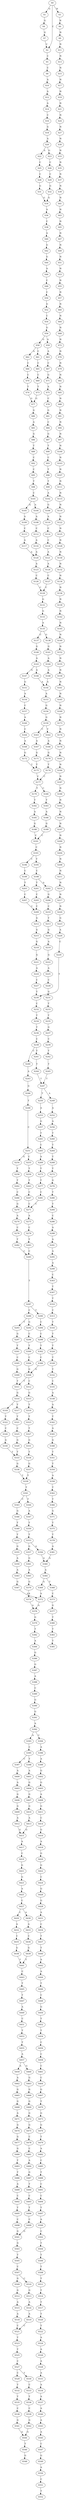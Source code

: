strict digraph  {
	S0 -> S1 [ label = G ];
	S0 -> S2 [ label = C ];
	S0 -> S3 [ label = N ];
	S1 -> S4 [ label = G ];
	S2 -> S5 [ label = C ];
	S3 -> S6 [ label = N ];
	S4 -> S7 [ label = G ];
	S5 -> S8 [ label = C ];
	S6 -> S9 [ label = N ];
	S7 -> S2 [ label = C ];
	S8 -> S10 [ label = A ];
	S9 -> S11 [ label = N ];
	S10 -> S12 [ label = A ];
	S11 -> S13 [ label = N ];
	S12 -> S14 [ label = A ];
	S13 -> S15 [ label = N ];
	S14 -> S16 [ label = C ];
	S15 -> S17 [ label = N ];
	S16 -> S18 [ label = G ];
	S17 -> S19 [ label = N ];
	S18 -> S20 [ label = A ];
	S19 -> S21 [ label = N ];
	S20 -> S22 [ label = A ];
	S20 -> S23 [ label = G ];
	S21 -> S24 [ label = N ];
	S22 -> S25 [ label = C ];
	S23 -> S26 [ label = C ];
	S24 -> S27 [ label = N ];
	S25 -> S28 [ label = C ];
	S26 -> S29 [ label = C ];
	S27 -> S30 [ label = N ];
	S28 -> S31 [ label = G ];
	S29 -> S32 [ label = G ];
	S30 -> S33 [ label = N ];
	S31 -> S34 [ label = G ];
	S32 -> S34 [ label = G ];
	S33 -> S35 [ label = N ];
	S34 -> S36 [ label = A ];
	S35 -> S37 [ label = N ];
	S36 -> S38 [ label = C ];
	S37 -> S39 [ label = N ];
	S38 -> S40 [ label = A ];
	S39 -> S41 [ label = N ];
	S40 -> S42 [ label = G ];
	S41 -> S43 [ label = N ];
	S42 -> S44 [ label = G ];
	S43 -> S45 [ label = N ];
	S44 -> S46 [ label = A ];
	S45 -> S47 [ label = N ];
	S46 -> S48 [ label = C ];
	S47 -> S49 [ label = N ];
	S48 -> S50 [ label = C ];
	S49 -> S51 [ label = N ];
	S50 -> S52 [ label = G ];
	S51 -> S53 [ label = N ];
	S52 -> S54 [ label = C ];
	S53 -> S55 [ label = N ];
	S54 -> S56 [ label = G ];
	S55 -> S57 [ label = N ];
	S56 -> S58 [ label = G ];
	S56 -> S59 [ label = A ];
	S57 -> S60 [ label = N ];
	S58 -> S61 [ label = C ];
	S58 -> S62 [ label = A ];
	S59 -> S63 [ label = A ];
	S60 -> S64 [ label = N ];
	S61 -> S65 [ label = C ];
	S62 -> S66 [ label = C ];
	S63 -> S67 [ label = C ];
	S64 -> S68 [ label = N ];
	S65 -> S69 [ label = C ];
	S66 -> S70 [ label = C ];
	S67 -> S71 [ label = G ];
	S68 -> S72 [ label = N ];
	S69 -> S73 [ label = T ];
	S70 -> S74 [ label = T ];
	S71 -> S75 [ label = A ];
	S72 -> S76 [ label = N ];
	S73 -> S77 [ label = G ];
	S74 -> S77 [ label = G ];
	S75 -> S78 [ label = C ];
	S76 -> S79 [ label = N ];
	S77 -> S80 [ label = G ];
	S78 -> S81 [ label = G ];
	S79 -> S82 [ label = N ];
	S80 -> S83 [ label = A ];
	S81 -> S84 [ label = C ];
	S82 -> S85 [ label = N ];
	S83 -> S86 [ label = G ];
	S84 -> S87 [ label = G ];
	S85 -> S88 [ label = N ];
	S86 -> S89 [ label = T ];
	S87 -> S90 [ label = T ];
	S88 -> S91 [ label = N ];
	S89 -> S92 [ label = C ];
	S90 -> S93 [ label = C ];
	S91 -> S94 [ label = N ];
	S92 -> S95 [ label = C ];
	S93 -> S96 [ label = T ];
	S94 -> S97 [ label = N ];
	S95 -> S98 [ label = T ];
	S96 -> S99 [ label = T ];
	S97 -> S100 [ label = N ];
	S98 -> S101 [ label = C ];
	S99 -> S102 [ label = A ];
	S100 -> S103 [ label = N ];
	S101 -> S104 [ label = A ];
	S101 -> S105 [ label = G ];
	S102 -> S106 [ label = G ];
	S103 -> S107 [ label = N ];
	S104 -> S108 [ label = A ];
	S105 -> S109 [ label = A ];
	S106 -> S110 [ label = A ];
	S107 -> S111 [ label = N ];
	S108 -> S112 [ label = C ];
	S109 -> S113 [ label = C ];
	S110 -> S114 [ label = C ];
	S111 -> S115 [ label = N ];
	S112 -> S116 [ label = A ];
	S113 -> S117 [ label = A ];
	S114 -> S118 [ label = C ];
	S115 -> S119 [ label = N ];
	S116 -> S120 [ label = A ];
	S117 -> S120 [ label = A ];
	S118 -> S121 [ label = A ];
	S119 -> S122 [ label = N ];
	S120 -> S123 [ label = A ];
	S121 -> S124 [ label = A ];
	S122 -> S125 [ label = N ];
	S123 -> S126 [ label = C ];
	S124 -> S127 [ label = C ];
	S125 -> S128 [ label = N ];
	S126 -> S129 [ label = C ];
	S127 -> S129 [ label = C ];
	S128 -> S130 [ label = N ];
	S129 -> S131 [ label = G ];
	S130 -> S132 [ label = N ];
	S131 -> S133 [ label = G ];
	S132 -> S134 [ label = N ];
	S133 -> S135 [ label = A ];
	S134 -> S136 [ label = N ];
	S135 -> S137 [ label = C ];
	S135 -> S138 [ label = G ];
	S136 -> S139 [ label = N ];
	S137 -> S140 [ label = G ];
	S138 -> S141 [ label = G ];
	S139 -> S142 [ label = N ];
	S140 -> S143 [ label = A ];
	S141 -> S144 [ label = A ];
	S142 -> S145 [ label = N ];
	S143 -> S146 [ label = A ];
	S143 -> S147 [ label = G ];
	S144 -> S148 [ label = A ];
	S145 -> S149 [ label = N ];
	S146 -> S150 [ label = A ];
	S147 -> S151 [ label = G ];
	S148 -> S150 [ label = A ];
	S149 -> S152 [ label = N ];
	S150 -> S153 [ label = A ];
	S151 -> S154 [ label = A ];
	S152 -> S155 [ label = N ];
	S153 -> S156 [ label = G ];
	S154 -> S157 [ label = C ];
	S155 -> S158 [ label = N ];
	S156 -> S159 [ label = G ];
	S157 -> S160 [ label = A ];
	S158 -> S161 [ label = N ];
	S159 -> S162 [ label = T ];
	S159 -> S163 [ label = C ];
	S160 -> S164 [ label = C ];
	S161 -> S165 [ label = N ];
	S162 -> S166 [ label = A ];
	S163 -> S167 [ label = A ];
	S164 -> S168 [ label = A ];
	S165 -> S169 [ label = N ];
	S166 -> S170 [ label = G ];
	S167 -> S171 [ label = G ];
	S168 -> S172 [ label = G ];
	S169 -> S173 [ label = N ];
	S170 -> S174 [ label = T ];
	S171 -> S175 [ label = T ];
	S172 -> S175 [ label = T ];
	S173 -> S176 [ label = N ];
	S174 -> S177 [ label = C ];
	S175 -> S177 [ label = C ];
	S176 -> S178 [ label = N ];
	S177 -> S179 [ label = T ];
	S177 -> S180 [ label = C ];
	S178 -> S181 [ label = N ];
	S179 -> S182 [ label = T ];
	S180 -> S183 [ label = T ];
	S181 -> S184 [ label = N ];
	S182 -> S185 [ label = A ];
	S183 -> S186 [ label = A ];
	S184 -> S187 [ label = N ];
	S185 -> S188 [ label = G ];
	S186 -> S189 [ label = G ];
	S187 -> S190 [ label = N ];
	S188 -> S191 [ label = C ];
	S189 -> S191 [ label = C ];
	S190 -> S192 [ label = N ];
	S191 -> S193 [ label = C ];
	S192 -> S194 [ label = N ];
	S193 -> S195 [ label = T ];
	S193 -> S196 [ label = C ];
	S194 -> S197 [ label = N ];
	S195 -> S198 [ label = C ];
	S196 -> S199 [ label = C ];
	S197 -> S200 [ label = N ];
	S198 -> S201 [ label = T ];
	S198 -> S202 [ label = A ];
	S199 -> S203 [ label = T ];
	S200 -> S204 [ label = N ];
	S201 -> S205 [ label = C ];
	S202 -> S206 [ label = G ];
	S203 -> S207 [ label = C ];
	S204 -> S208 [ label = N ];
	S205 -> S209 [ label = C ];
	S206 -> S210 [ label = C ];
	S207 -> S209 [ label = C ];
	S208 -> S211 [ label = N ];
	S209 -> S212 [ label = G ];
	S210 -> S213 [ label = T ];
	S211 -> S214 [ label = N ];
	S212 -> S215 [ label = G ];
	S213 -> S216 [ label = G ];
	S214 -> S217 [ label = N ];
	S215 -> S218 [ label = G ];
	S216 -> S219 [ label = A ];
	S217 -> S220 [ label = N ];
	S218 -> S221 [ label = G ];
	S219 -> S222 [ label = G ];
	S220 -> S223 [ label = G ];
	S221 -> S224 [ label = A ];
	S222 -> S225 [ label = A ];
	S223 -> S226 [ label = A ];
	S224 -> S227 [ label = C ];
	S225 -> S228 [ label = C ];
	S226 -> S229 [ label = C ];
	S227 -> S230 [ label = T ];
	S228 -> S231 [ label = G ];
	S229 -> S230 [ label = T ];
	S230 -> S232 [ label = C ];
	S231 -> S233 [ label = T ];
	S232 -> S234 [ label = T ];
	S233 -> S235 [ label = T ];
	S234 -> S236 [ label = T ];
	S235 -> S237 [ label = G ];
	S236 -> S238 [ label = C ];
	S237 -> S239 [ label = C ];
	S238 -> S240 [ label = C ];
	S238 -> S241 [ label = T ];
	S239 -> S242 [ label = T ];
	S240 -> S243 [ label = A ];
	S241 -> S244 [ label = T ];
	S242 -> S245 [ label = T ];
	S243 -> S246 [ label = G ];
	S244 -> S247 [ label = T ];
	S245 -> S247 [ label = T ];
	S246 -> S248 [ label = T ];
	S247 -> S249 [ label = A ];
	S247 -> S250 [ label = T ];
	S248 -> S251 [ label = C ];
	S249 -> S252 [ label = A ];
	S250 -> S253 [ label = A ];
	S251 -> S254 [ label = G ];
	S251 -> S255 [ label = C ];
	S252 -> S256 [ label = A ];
	S253 -> S257 [ label = G ];
	S254 -> S258 [ label = T ];
	S255 -> S259 [ label = T ];
	S256 -> S260 [ label = T ];
	S257 -> S261 [ label = T ];
	S258 -> S262 [ label = T ];
	S259 -> S263 [ label = T ];
	S260 -> S264 [ label = T ];
	S261 -> S265 [ label = C ];
	S262 -> S266 [ label = C ];
	S263 -> S267 [ label = C ];
	S264 -> S268 [ label = T ];
	S265 -> S269 [ label = A ];
	S266 -> S270 [ label = G ];
	S267 -> S271 [ label = C ];
	S268 -> S272 [ label = T ];
	S269 -> S273 [ label = T ];
	S270 -> S274 [ label = A ];
	S271 -> S275 [ label = A ];
	S272 -> S276 [ label = G ];
	S273 -> S277 [ label = T ];
	S274 -> S278 [ label = C ];
	S275 -> S279 [ label = C ];
	S276 -> S280 [ label = T ];
	S277 -> S281 [ label = C ];
	S278 -> S282 [ label = T ];
	S279 -> S283 [ label = T ];
	S280 -> S284 [ label = T ];
	S281 -> S271 [ label = C ];
	S282 -> S285 [ label = C ];
	S283 -> S285 [ label = C ];
	S284 -> S286 [ label = C ];
	S285 -> S287 [ label = T ];
	S286 -> S288 [ label = A ];
	S287 -> S289 [ label = C ];
	S287 -> S290 [ label = T ];
	S288 -> S291 [ label = A ];
	S289 -> S292 [ label = G ];
	S289 -> S293 [ label = T ];
	S290 -> S294 [ label = C ];
	S291 -> S295 [ label = A ];
	S292 -> S296 [ label = C ];
	S293 -> S297 [ label = G ];
	S294 -> S298 [ label = C ];
	S295 -> S299 [ label = A ];
	S296 -> S300 [ label = T ];
	S297 -> S301 [ label = T ];
	S298 -> S302 [ label = T ];
	S299 -> S303 [ label = C ];
	S300 -> S304 [ label = C ];
	S301 -> S305 [ label = C ];
	S302 -> S306 [ label = C ];
	S303 -> S307 [ label = T ];
	S304 -> S308 [ label = G ];
	S305 -> S309 [ label = G ];
	S306 -> S308 [ label = G ];
	S307 -> S310 [ label = T ];
	S308 -> S311 [ label = T ];
	S308 -> S312 [ label = C ];
	S309 -> S311 [ label = T ];
	S310 -> S313 [ label = C ];
	S311 -> S314 [ label = G ];
	S312 -> S315 [ label = G ];
	S313 -> S316 [ label = T ];
	S314 -> S317 [ label = T ];
	S314 -> S318 [ label = C ];
	S315 -> S319 [ label = T ];
	S316 -> S320 [ label = T ];
	S317 -> S321 [ label = T ];
	S318 -> S322 [ label = T ];
	S319 -> S323 [ label = T ];
	S320 -> S324 [ label = T ];
	S321 -> S325 [ label = C ];
	S322 -> S326 [ label = C ];
	S323 -> S327 [ label = T ];
	S324 -> S328 [ label = T ];
	S325 -> S329 [ label = G ];
	S326 -> S330 [ label = G ];
	S327 -> S331 [ label = G ];
	S328 -> S332 [ label = T ];
	S329 -> S333 [ label = T ];
	S330 -> S333 [ label = T ];
	S331 -> S334 [ label = T ];
	S332 -> S335 [ label = C ];
	S333 -> S336 [ label = G ];
	S334 -> S337 [ label = G ];
	S335 -> S338 [ label = A ];
	S336 -> S339 [ label = T ];
	S337 -> S339 [ label = T ];
	S338 -> S340 [ label = A ];
	S339 -> S341 [ label = T ];
	S340 -> S342 [ label = T ];
	S341 -> S343 [ label = C ];
	S341 -> S344 [ label = T ];
	S342 -> S345 [ label = A ];
	S343 -> S346 [ label = G ];
	S344 -> S347 [ label = A ];
	S345 -> S348 [ label = G ];
	S346 -> S349 [ label = T ];
	S347 -> S350 [ label = T ];
	S348 -> S351 [ label = T ];
	S349 -> S352 [ label = T ];
	S350 -> S353 [ label = T ];
	S351 -> S354 [ label = T ];
	S352 -> S355 [ label = G ];
	S353 -> S356 [ label = A ];
	S353 -> S357 [ label = G ];
	S354 -> S358 [ label = A ];
	S355 -> S359 [ label = A ];
	S356 -> S360 [ label = A ];
	S357 -> S361 [ label = G ];
	S358 -> S362 [ label = T ];
	S359 -> S363 [ label = A ];
	S360 -> S364 [ label = A ];
	S361 -> S365 [ label = A ];
	S362 -> S366 [ label = T ];
	S363 -> S367 [ label = G ];
	S364 -> S368 [ label = T ];
	S364 -> S369 [ label = G ];
	S365 -> S370 [ label = G ];
	S366 -> S371 [ label = G ];
	S367 -> S372 [ label = A ];
	S368 -> S373 [ label = C ];
	S369 -> S372 [ label = A ];
	S370 -> S374 [ label = A ];
	S371 -> S375 [ label = T ];
	S372 -> S376 [ label = A ];
	S373 -> S377 [ label = G ];
	S374 -> S376 [ label = A ];
	S375 -> S378 [ label = T ];
	S376 -> S379 [ label = G ];
	S377 -> S380 [ label = T ];
	S378 -> S381 [ label = A ];
	S379 -> S382 [ label = T ];
	S380 -> S383 [ label = T ];
	S381 -> S360 [ label = A ];
	S382 -> S384 [ label = A ];
	S383 -> S385 [ label = T ];
	S384 -> S386 [ label = G ];
	S386 -> S387 [ label = G ];
	S387 -> S388 [ label = A ];
	S388 -> S389 [ label = C ];
	S389 -> S390 [ label = G ];
	S390 -> S391 [ label = G ];
	S391 -> S392 [ label = A ];
	S392 -> S393 [ label = A ];
	S392 -> S394 [ label = C ];
	S393 -> S395 [ label = C ];
	S394 -> S396 [ label = A ];
	S395 -> S397 [ label = C ];
	S395 -> S398 [ label = T ];
	S396 -> S399 [ label = A ];
	S397 -> S400 [ label = A ];
	S398 -> S401 [ label = A ];
	S399 -> S402 [ label = G ];
	S400 -> S403 [ label = A ];
	S401 -> S404 [ label = G ];
	S402 -> S405 [ label = G ];
	S403 -> S406 [ label = G ];
	S404 -> S407 [ label = G ];
	S405 -> S408 [ label = A ];
	S406 -> S409 [ label = G ];
	S407 -> S410 [ label = G ];
	S408 -> S411 [ label = G ];
	S409 -> S412 [ label = A ];
	S410 -> S413 [ label = A ];
	S411 -> S414 [ label = C ];
	S412 -> S415 [ label = G ];
	S413 -> S415 [ label = G ];
	S414 -> S416 [ label = G ];
	S415 -> S417 [ label = A ];
	S416 -> S418 [ label = A ];
	S417 -> S419 [ label = C ];
	S418 -> S420 [ label = G ];
	S419 -> S421 [ label = G ];
	S420 -> S422 [ label = G ];
	S421 -> S423 [ label = G ];
	S422 -> S424 [ label = C ];
	S423 -> S425 [ label = A ];
	S424 -> S426 [ label = G ];
	S425 -> S427 [ label = C ];
	S426 -> S428 [ label = G ];
	S427 -> S429 [ label = C ];
	S427 -> S430 [ label = A ];
	S428 -> S431 [ label = A ];
	S429 -> S432 [ label = A ];
	S430 -> S433 [ label = A ];
	S431 -> S434 [ label = C ];
	S432 -> S435 [ label = C ];
	S433 -> S436 [ label = C ];
	S434 -> S437 [ label = T ];
	S435 -> S438 [ label = G ];
	S436 -> S439 [ label = G ];
	S437 -> S440 [ label = T ];
	S438 -> S441 [ label = T ];
	S439 -> S441 [ label = T ];
	S440 -> S442 [ label = A ];
	S441 -> S443 [ label = C ];
	S442 -> S444 [ label = A ];
	S443 -> S445 [ label = T ];
	S444 -> S446 [ label = T ];
	S445 -> S447 [ label = T ];
	S446 -> S448 [ label = C ];
	S447 -> S449 [ label = A ];
	S448 -> S450 [ label = G ];
	S449 -> S451 [ label = C ];
	S450 -> S452 [ label = T ];
	S451 -> S453 [ label = T ];
	S452 -> S454 [ label = T ];
	S453 -> S455 [ label = T ];
	S454 -> S456 [ label = C ];
	S455 -> S457 [ label = A ];
	S456 -> S458 [ label = C ];
	S457 -> S459 [ label = A ];
	S457 -> S460 [ label = G ];
	S458 -> S461 [ label = C ];
	S459 -> S462 [ label = A ];
	S460 -> S463 [ label = G ];
	S461 -> S464 [ label = C ];
	S462 -> S465 [ label = G ];
	S463 -> S466 [ label = G ];
	S464 -> S467 [ label = G ];
	S465 -> S468 [ label = G ];
	S466 -> S469 [ label = G ];
	S467 -> S470 [ label = T ];
	S468 -> S471 [ label = A ];
	S469 -> S472 [ label = G ];
	S470 -> S473 [ label = G ];
	S471 -> S474 [ label = G ];
	S472 -> S475 [ label = G ];
	S473 -> S476 [ label = G ];
	S474 -> S477 [ label = G ];
	S475 -> S478 [ label = C ];
	S476 -> S479 [ label = T ];
	S477 -> S480 [ label = G ];
	S478 -> S481 [ label = C ];
	S479 -> S482 [ label = A ];
	S480 -> S483 [ label = T ];
	S481 -> S484 [ label = A ];
	S482 -> S485 [ label = C ];
	S483 -> S486 [ label = T ];
	S484 -> S487 [ label = G ];
	S485 -> S488 [ label = T ];
	S486 -> S489 [ label = A ];
	S487 -> S490 [ label = T ];
	S488 -> S491 [ label = C ];
	S489 -> S492 [ label = C ];
	S490 -> S493 [ label = C ];
	S491 -> S494 [ label = C ];
	S492 -> S495 [ label = T ];
	S493 -> S496 [ label = T ];
	S494 -> S497 [ label = T ];
	S495 -> S498 [ label = C ];
	S496 -> S499 [ label = C ];
	S497 -> S500 [ label = A ];
	S498 -> S501 [ label = G ];
	S499 -> S501 [ label = G ];
	S500 -> S502 [ label = C ];
	S501 -> S503 [ label = G ];
	S502 -> S504 [ label = T ];
	S503 -> S505 [ label = T ];
	S504 -> S506 [ label = T ];
	S505 -> S507 [ label = C ];
	S506 -> S508 [ label = T ];
	S507 -> S509 [ label = G ];
	S507 -> S510 [ label = C ];
	S508 -> S511 [ label = T ];
	S509 -> S512 [ label = G ];
	S510 -> S513 [ label = G ];
	S511 -> S514 [ label = T ];
	S512 -> S515 [ label = A ];
	S513 -> S516 [ label = A ];
	S514 -> S517 [ label = T ];
	S515 -> S518 [ label = A ];
	S516 -> S519 [ label = A ];
	S517 -> S520 [ label = T ];
	S518 -> S521 [ label = C ];
	S519 -> S521 [ label = C ];
	S520 -> S522 [ label = T ];
	S521 -> S523 [ label = T ];
	S522 -> S524 [ label = A ];
	S523 -> S525 [ label = T ];
	S524 -> S526 [ label = A ];
	S525 -> S527 [ label = C ];
	S526 -> S528 [ label = A ];
	S527 -> S529 [ label = C ];
	S527 -> S530 [ label = T ];
	S528 -> S531 [ label = A ];
	S529 -> S532 [ label = T ];
	S530 -> S533 [ label = C ];
	S531 -> S534 [ label = A ];
	S532 -> S535 [ label = T ];
	S533 -> S536 [ label = T ];
	S534 -> S537 [ label = A ];
	S535 -> S538 [ label = C ];
	S536 -> S539 [ label = C ];
	S537 -> S540 [ label = A ];
	S538 -> S541 [ label = G ];
	S539 -> S542 [ label = G ];
	S540 -> S543 [ label = A ];
	S541 -> S544 [ label = G ];
	S542 -> S544 [ label = G ];
	S543 -> S545 [ label = A ];
	S544 -> S546 [ label = T ];
	S545 -> S547 [ label = C ];
	S546 -> S548 [ label = G ];
	S547 -> S549 [ label = G ];
	S549 -> S550 [ label = A ];
	S550 -> S551 [ label = C ];
	S551 -> S552 [ label = T ];
}
